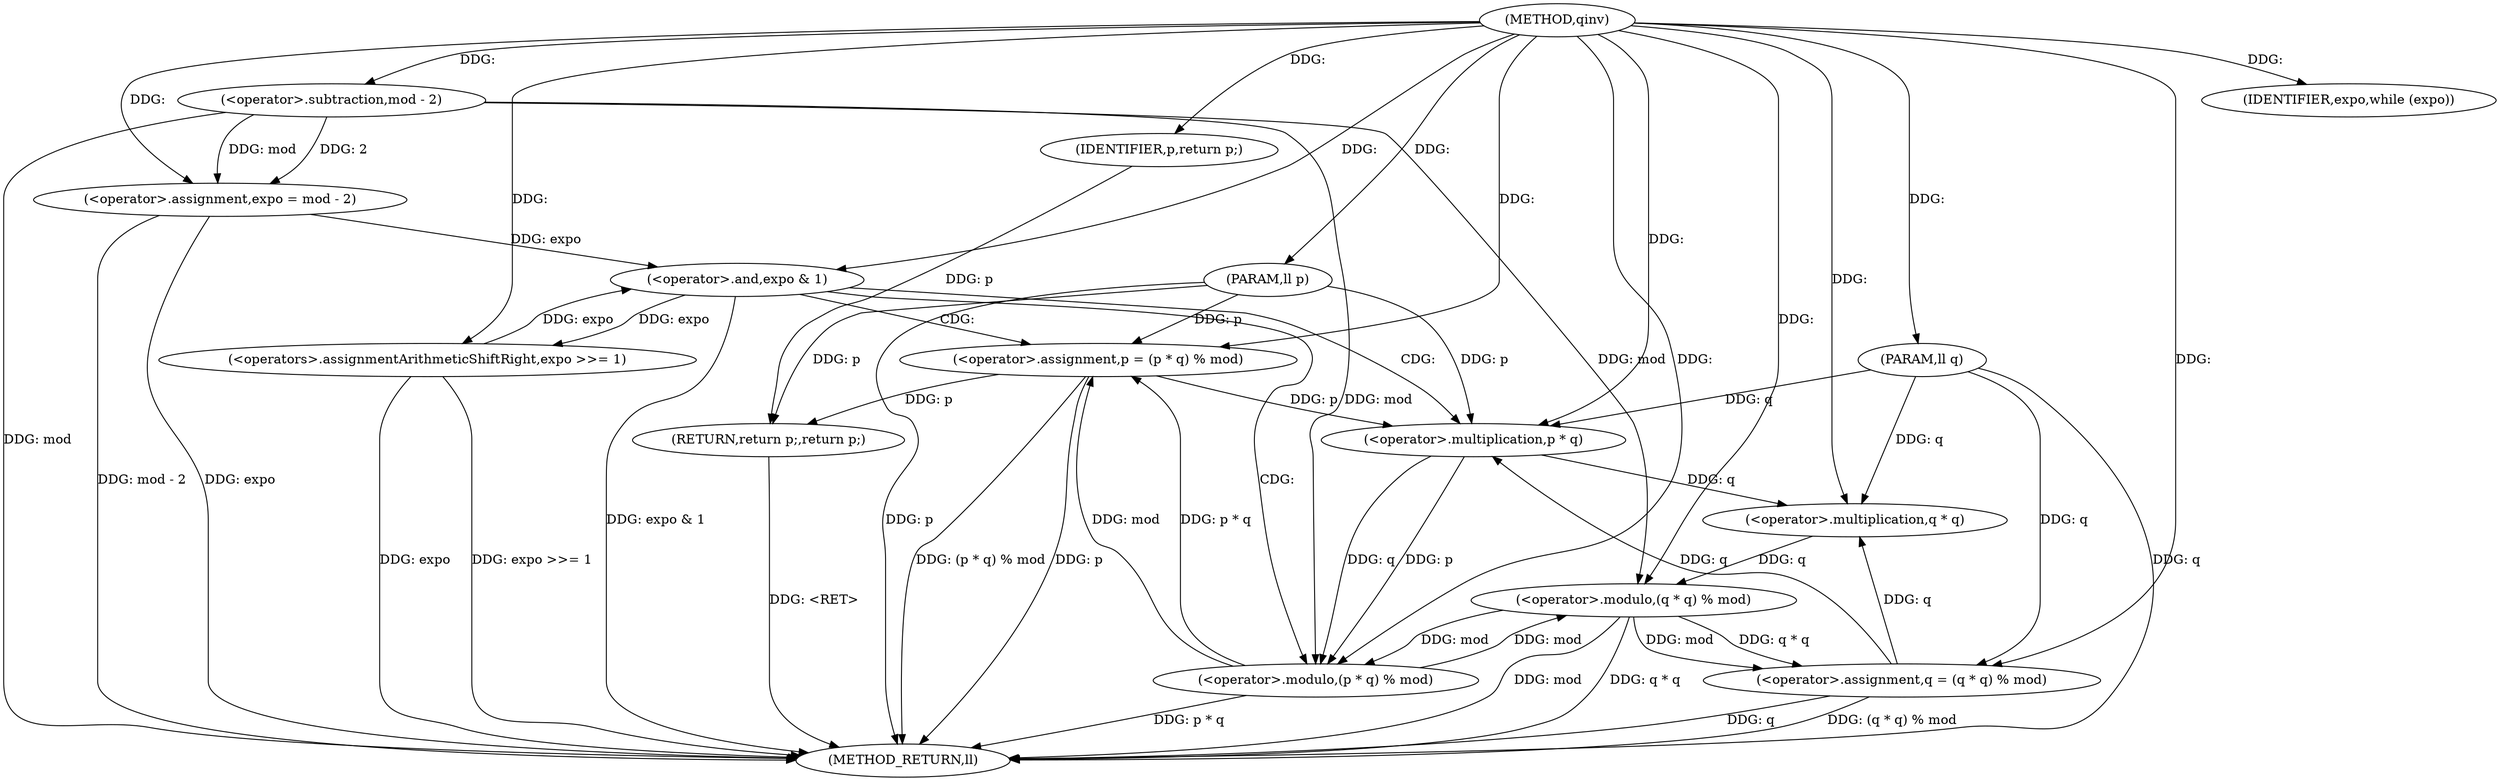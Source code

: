 digraph "qinv" {  
"1000195" [label = "(METHOD,qinv)" ]
"1000232" [label = "(METHOD_RETURN,ll)" ]
"1000196" [label = "(PARAM,ll p)" ]
"1000197" [label = "(PARAM,ll q)" ]
"1000200" [label = "(<operator>.assignment,expo = mod - 2)" ]
"1000230" [label = "(RETURN,return p;,return p;)" ]
"1000206" [label = "(IDENTIFIER,expo,while (expo))" ]
"1000231" [label = "(IDENTIFIER,p,return p;)" ]
"1000202" [label = "(<operator>.subtraction,mod - 2)" ]
"1000220" [label = "(<operator>.assignment,q = (q * q) % mod)" ]
"1000227" [label = "(<operators>.assignmentArithmeticShiftRight,expo >>= 1)" ]
"1000209" [label = "(<operator>.and,expo & 1)" ]
"1000213" [label = "(<operator>.assignment,p = (p * q) % mod)" ]
"1000222" [label = "(<operator>.modulo,(q * q) % mod)" ]
"1000223" [label = "(<operator>.multiplication,q * q)" ]
"1000215" [label = "(<operator>.modulo,(p * q) % mod)" ]
"1000216" [label = "(<operator>.multiplication,p * q)" ]
  "1000230" -> "1000232"  [ label = "DDG: <RET>"] 
  "1000196" -> "1000232"  [ label = "DDG: p"] 
  "1000197" -> "1000232"  [ label = "DDG: q"] 
  "1000200" -> "1000232"  [ label = "DDG: expo"] 
  "1000202" -> "1000232"  [ label = "DDG: mod"] 
  "1000200" -> "1000232"  [ label = "DDG: mod - 2"] 
  "1000209" -> "1000232"  [ label = "DDG: expo & 1"] 
  "1000213" -> "1000232"  [ label = "DDG: p"] 
  "1000215" -> "1000232"  [ label = "DDG: p * q"] 
  "1000213" -> "1000232"  [ label = "DDG: (p * q) % mod"] 
  "1000220" -> "1000232"  [ label = "DDG: q"] 
  "1000222" -> "1000232"  [ label = "DDG: q * q"] 
  "1000222" -> "1000232"  [ label = "DDG: mod"] 
  "1000220" -> "1000232"  [ label = "DDG: (q * q) % mod"] 
  "1000227" -> "1000232"  [ label = "DDG: expo"] 
  "1000227" -> "1000232"  [ label = "DDG: expo >>= 1"] 
  "1000195" -> "1000196"  [ label = "DDG: "] 
  "1000195" -> "1000197"  [ label = "DDG: "] 
  "1000202" -> "1000200"  [ label = "DDG: mod"] 
  "1000202" -> "1000200"  [ label = "DDG: 2"] 
  "1000231" -> "1000230"  [ label = "DDG: p"] 
  "1000213" -> "1000230"  [ label = "DDG: p"] 
  "1000196" -> "1000230"  [ label = "DDG: p"] 
  "1000195" -> "1000200"  [ label = "DDG: "] 
  "1000195" -> "1000206"  [ label = "DDG: "] 
  "1000195" -> "1000231"  [ label = "DDG: "] 
  "1000195" -> "1000202"  [ label = "DDG: "] 
  "1000222" -> "1000220"  [ label = "DDG: q * q"] 
  "1000222" -> "1000220"  [ label = "DDG: mod"] 
  "1000197" -> "1000220"  [ label = "DDG: q"] 
  "1000195" -> "1000220"  [ label = "DDG: "] 
  "1000209" -> "1000227"  [ label = "DDG: expo"] 
  "1000195" -> "1000227"  [ label = "DDG: "] 
  "1000200" -> "1000209"  [ label = "DDG: expo"] 
  "1000227" -> "1000209"  [ label = "DDG: expo"] 
  "1000195" -> "1000209"  [ label = "DDG: "] 
  "1000215" -> "1000213"  [ label = "DDG: p * q"] 
  "1000215" -> "1000213"  [ label = "DDG: mod"] 
  "1000223" -> "1000222"  [ label = "DDG: q"] 
  "1000202" -> "1000222"  [ label = "DDG: mod"] 
  "1000215" -> "1000222"  [ label = "DDG: mod"] 
  "1000195" -> "1000222"  [ label = "DDG: "] 
  "1000196" -> "1000213"  [ label = "DDG: p"] 
  "1000195" -> "1000213"  [ label = "DDG: "] 
  "1000216" -> "1000223"  [ label = "DDG: q"] 
  "1000220" -> "1000223"  [ label = "DDG: q"] 
  "1000197" -> "1000223"  [ label = "DDG: q"] 
  "1000195" -> "1000223"  [ label = "DDG: "] 
  "1000216" -> "1000215"  [ label = "DDG: q"] 
  "1000216" -> "1000215"  [ label = "DDG: p"] 
  "1000202" -> "1000215"  [ label = "DDG: mod"] 
  "1000222" -> "1000215"  [ label = "DDG: mod"] 
  "1000195" -> "1000215"  [ label = "DDG: "] 
  "1000213" -> "1000216"  [ label = "DDG: p"] 
  "1000196" -> "1000216"  [ label = "DDG: p"] 
  "1000195" -> "1000216"  [ label = "DDG: "] 
  "1000220" -> "1000216"  [ label = "DDG: q"] 
  "1000197" -> "1000216"  [ label = "DDG: q"] 
  "1000209" -> "1000215"  [ label = "CDG: "] 
  "1000209" -> "1000213"  [ label = "CDG: "] 
  "1000209" -> "1000216"  [ label = "CDG: "] 
}
